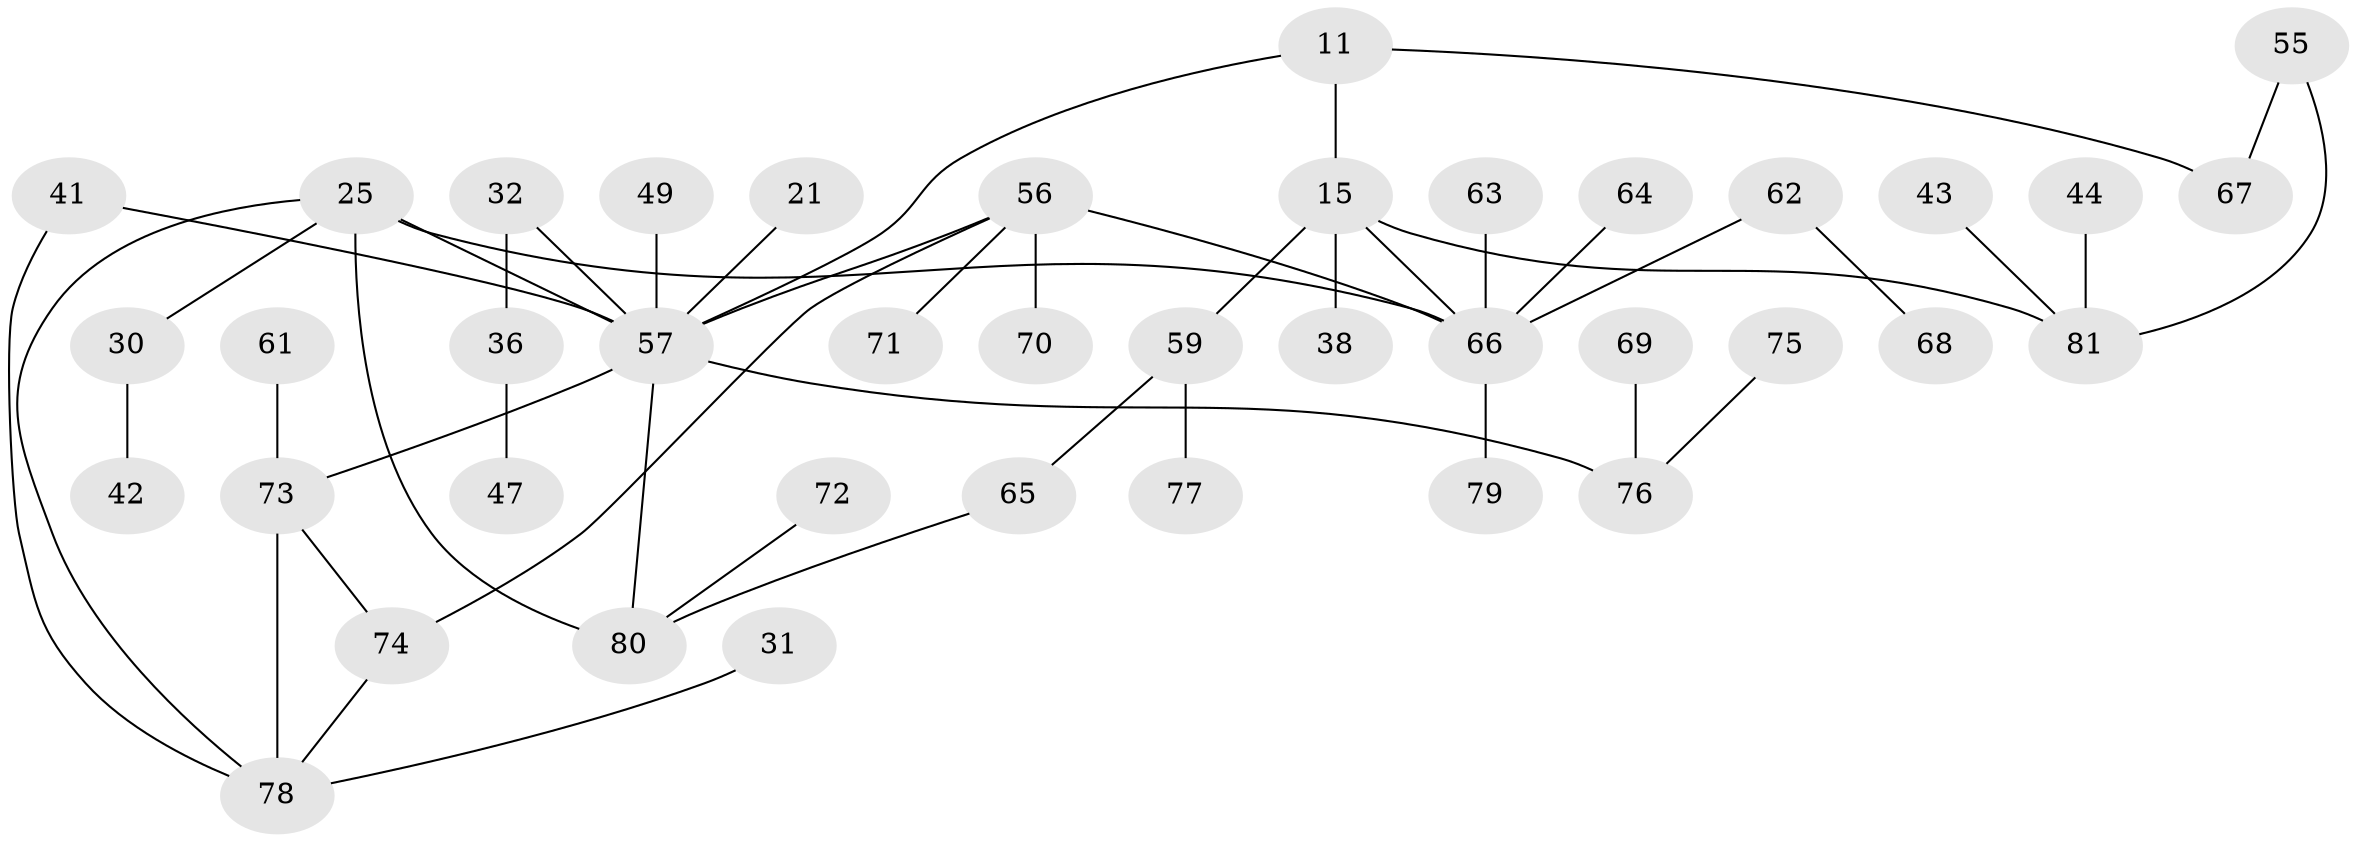// original degree distribution, {6: 0.024691358024691357, 7: 0.012345679012345678, 3: 0.19753086419753085, 4: 0.08641975308641975, 2: 0.2962962962962963, 5: 0.06172839506172839, 1: 0.32098765432098764}
// Generated by graph-tools (version 1.1) at 2025/41/03/09/25 04:41:19]
// undirected, 40 vertices, 48 edges
graph export_dot {
graph [start="1"]
  node [color=gray90,style=filled];
  11 [super="+5"];
  15;
  21;
  25 [super="+4"];
  30;
  31;
  32;
  36;
  38;
  41;
  42;
  43;
  44;
  47;
  49;
  55;
  56 [super="+26+19"];
  57 [super="+40+50"];
  59 [super="+33"];
  61;
  62;
  63;
  64;
  65;
  66 [super="+53+58+52"];
  67 [super="+39"];
  68;
  69;
  70;
  71;
  72;
  73 [super="+20"];
  74 [super="+37+54"];
  75;
  76 [super="+27+28+46+51"];
  77;
  78 [super="+23+22"];
  79;
  80 [super="+60"];
  81 [super="+29"];
  11 -- 57 [weight=2];
  11 -- 15 [weight=2];
  11 -- 67;
  15 -- 38;
  15 -- 59;
  15 -- 66;
  15 -- 81;
  21 -- 57;
  25 -- 30;
  25 -- 66 [weight=2];
  25 -- 80 [weight=2];
  25 -- 78;
  25 -- 57;
  30 -- 42;
  31 -- 78;
  32 -- 36;
  32 -- 57;
  36 -- 47;
  41 -- 78;
  41 -- 57;
  43 -- 81;
  44 -- 81;
  49 -- 57;
  55 -- 81;
  55 -- 67;
  56 -- 57 [weight=3];
  56 -- 74;
  56 -- 71;
  56 -- 70;
  56 -- 66 [weight=2];
  57 -- 80;
  57 -- 73;
  57 -- 76;
  59 -- 65;
  59 -- 77;
  61 -- 73;
  62 -- 68;
  62 -- 66;
  63 -- 66;
  64 -- 66;
  65 -- 80;
  66 -- 79;
  69 -- 76;
  72 -- 80;
  73 -- 78 [weight=2];
  73 -- 74;
  74 -- 78;
  75 -- 76;
}

